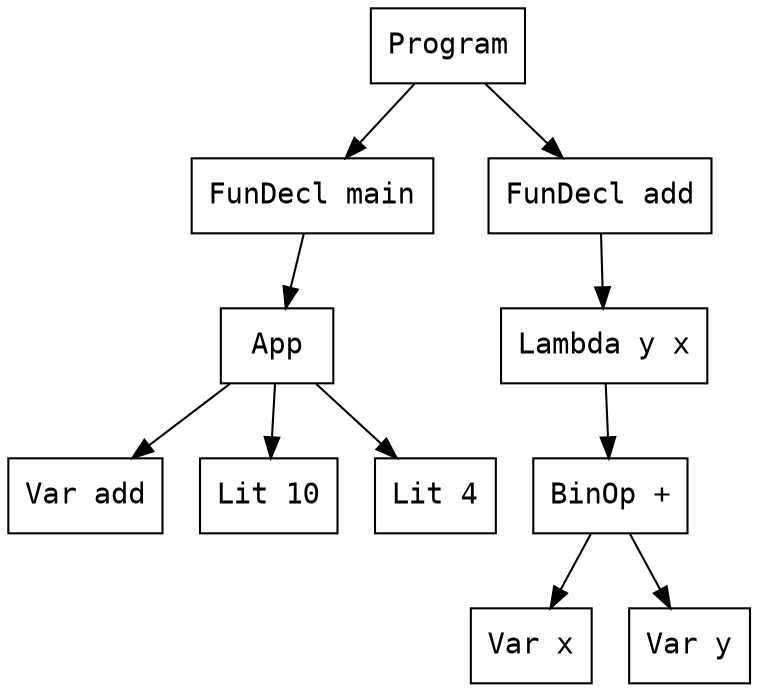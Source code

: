 digraph AST {
  rankdir=TB;
  node [shape=box,fontname="monospace"];
  0 [shape=box,label="Program"];
  1 [shape=box,label="FunDecl main"];
  2 [shape=box,label="App"];
  3 [shape=box,label="Var add"];
  2 -> 3;
  4 [shape=box,label="Lit 10"];
  2 -> 4;
  5 [shape=box,label="Lit 4"];
  2 -> 5;
  1 -> 2;
  0 -> 1;
  6 [shape=box,label="FunDecl add"];
  7 [shape=box,label="Lambda y x"];
  8 [shape=box,label="BinOp +"];
  9 [shape=box,label="Var x"];
  8 -> 9;
  10 [shape=box,label="Var y"];
  8 -> 10;
  7 -> 8;
  6 -> 7;
  0 -> 6;
}
